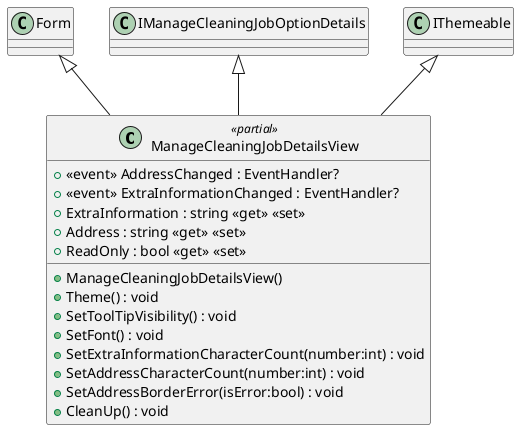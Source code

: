 @startuml
class ManageCleaningJobDetailsView <<partial>> {
    +  <<event>> AddressChanged : EventHandler? 
    +  <<event>> ExtraInformationChanged : EventHandler? 
    + ManageCleaningJobDetailsView()
    + Theme() : void
    + SetToolTipVisibility() : void
    + SetFont() : void
    + ExtraInformation : string <<get>> <<set>>
    + Address : string <<get>> <<set>>
    + ReadOnly : bool <<get>> <<set>>
    + SetExtraInformationCharacterCount(number:int) : void
    + SetAddressCharacterCount(number:int) : void
    + SetAddressBorderError(isError:bool) : void
    + CleanUp() : void
}
Form <|-- ManageCleaningJobDetailsView
IManageCleaningJobOptionDetails <|-- ManageCleaningJobDetailsView
IThemeable <|-- ManageCleaningJobDetailsView
@enduml
